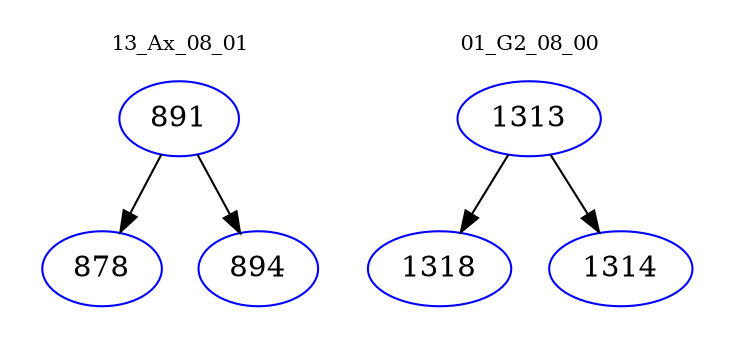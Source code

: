 digraph{
subgraph cluster_0 {
color = white
label = "13_Ax_08_01";
fontsize=10;
T0_891 [label="891", color="blue"]
T0_891 -> T0_878 [color="black"]
T0_878 [label="878", color="blue"]
T0_891 -> T0_894 [color="black"]
T0_894 [label="894", color="blue"]
}
subgraph cluster_1 {
color = white
label = "01_G2_08_00";
fontsize=10;
T1_1313 [label="1313", color="blue"]
T1_1313 -> T1_1318 [color="black"]
T1_1318 [label="1318", color="blue"]
T1_1313 -> T1_1314 [color="black"]
T1_1314 [label="1314", color="blue"]
}
}

